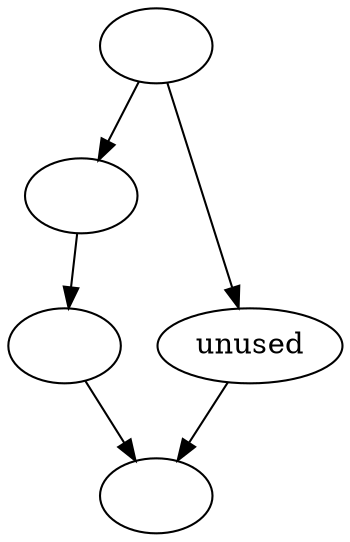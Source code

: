digraph deps {
"file:/source/apkg/<invalid commit>" [label=""];
"file:/source/bpkg/1.0" [label=""];
"file:/source/cpkg/1.0" [label="unused"];
"file:/source/cpkg/2.0" [label=""];
"file:/source/dpkg/1.0" [label=""];
"file:/source/apkg/<invalid commit>" -> "file:/source/bpkg/1.0";
"file:/source/apkg/<invalid commit>" -> "file:/source/cpkg/1.0";
"file:/source/bpkg/1.0" -> "file:/source/cpkg/2.0";
"file:/source/cpkg/1.0" -> "file:/source/dpkg/1.0";
"file:/source/cpkg/2.0" -> "file:/source/dpkg/1.0";
}
